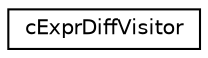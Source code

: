 digraph G
{
  edge [fontname="Helvetica",fontsize="10",labelfontname="Helvetica",labelfontsize="10"];
  node [fontname="Helvetica",fontsize="10",shape=record];
  rankdir="LR";
  Node1 [label="cExprDiffVisitor",height=0.2,width=0.4,color="black", fillcolor="white", style="filled",URL="$classcExprDiffVisitor.html"];
}
